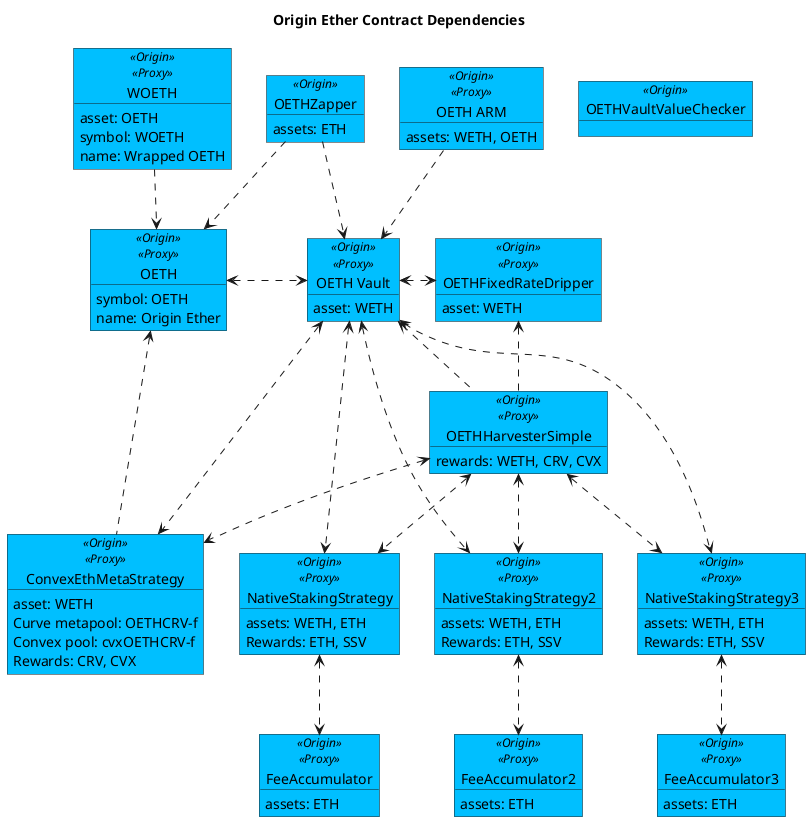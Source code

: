 @startuml

!$originColor = DeepSkyBlue
' !$originColor = WhiteSmoke
!$newColor = LightGreen
!$changedColor = Orange
!$thirdPartyColor = WhiteSmoke

' legend
' blue - Origin
' ' green - new
' ' orange - changed
' white - 3rd Party
' end legend

title "Origin Ether Contract Dependencies"

object "OETHZapper" as zap <<Origin>> #$originColor {
    assets: ETH
}

' object "ARM Router" as router <<Origin>><<Proxy>> #$newColor {
' }

object "OETH ARM" as arm <<Origin>><<Proxy>> #$originColor {
    assets: WETH, OETH
}


object "OETHFixedRateDripper" as drip <<Origin>><<Proxy>> #$originColor {
    asset: WETH
}

object "OETHVaultValueChecker" as checker <<Origin>> #$originColor {
}

object "WOETH" as woeth <<Origin>><<Proxy>> #$originColor {
    asset: OETH
    symbol: WOETH
    name: Wrapped OETH
}

object "OETH" as oeth <<Origin>><<Proxy>> #$originColor {
    symbol: OETH
    name: Origin Ether
}

object "OETH Vault" as oethv <<Origin>><<Proxy>> #$originColor {
asset: WETH
}

object "OETHHarvesterSimple" as harv <<Origin>><<Proxy>> #$originColor {
    rewards: WETH, CRV, CVX
}

' Strategies
object "ConvexEthMetaStrategy" as cvxStrat <<Origin>><<Proxy>> #$originColor {
    asset: WETH
    Curve metapool: OETHCRV-f
    Convex pool: cvxOETHCRV-f
    Rewards: CRV, CVX
}

object "NativeStakingStrategy" as nativeStrat <<Origin>><<Proxy>> #$originColor {
    assets: WETH, ETH
    Rewards: ETH, SSV
}

object "FeeAccumulator" as feeAcc <<Origin>><<Proxy>> #$originColor {
    assets: ETH
}

object "NativeStakingStrategy2" as nativeStrat2 <<Origin>><<Proxy>> #$originColor {
    assets: WETH, ETH
    Rewards: ETH, SSV
}

object "FeeAccumulator2" as feeAcc2 <<Origin>><<Proxy>> #$originColor {
    assets: ETH
}

object "NativeStakingStrategy3" as nativeStrat3 <<Origin>><<Proxy>> #$originColor {
    assets: WETH, ETH
    Rewards: ETH, SSV
}

object "FeeAccumulator3" as feeAcc3 <<Origin>><<Proxy>> #$originColor {
    assets: ETH
}

' ' Oracle
' object "OETHOracleRouter" as oracle <<Origin>> #$originColor {
' pairs:
'     CRV/ETH
'     CVX/ETH 
' }

' ' SushiSwap
' object "UniswapV2Router02" as sushi <<SushiSwap>> {
'     pairs: CRV/ETH, CVX/ETH
' }

' ' Curve
' object "Gauge" as gauge <<Curve>> {
'     asset: OETHCRV-f
'     symbol: OETHCRV-f-gauge
'     name: Curve.fi OETHCRV-f Gauge Deposit
' }
' object "StableSwap" as crvPool <<Curve>> {
'     assets: [ETH, OETH]
'     symbol: OETHCRV-f
'     name: Curve.fi Factory Pool: OETH
' }
' ' Convex
' object "Booster" as cvxBoost <<Convex>> {
' }
' object "BaseRewardPool" as cvxPool <<Convex>> {
' }
' ' object "DepositToken" as cvxPoolLp <<Convex>> {
' '     symbol: cvxOUSD3CRV-f
' '     name: Origin Dollar Convex Deposit
' ' }

' ' SSV
' object "SSV Network" as ssvNet <<SSV>> #$thirdPartyColor {
' assets: ETH, SSV
' }

' ' SSV
' object "SSV Network" as ssvNet <<SSV>> #$thirdPartyColor {
' assets: ETH, SSV
' }

' object "Deposit" as bDep <<Beacon>> #$thirdPartyColor {
' assets: ETH
' }


' ' Assets
' object "WETH9" as weth <<Dapphub>> {
'     symbol: WETH
'     name: Wrapped Ether
' }

' ' Rewards 
' object "ConvexToken" as cvx <<Convex>> {
'     symbol: CVX
'     name: Convex Token
' }

' object "Curve DAO Token" as crv <<Convex>> {
'     symbol: CRV
'     name: Curve DAO Token
' }

zap ..> oeth
zap ..> oethv
' zap .....> weth

' router ..> arm
arm ..> oethv

' drip .....> weth
oethv <.> drip

' checker ..> oeth
' checker ..> oethv

oethv <.. harv 
drip <.. harv 
' harv ...> sushi
' harv ...> cvx
' harv ...> crv

woeth ..> oeth
oeth <.> oethv
' oethv ..> oracle
' oracle ...> chain

' Convex ETH Metapool Strategy
harv <..> cvxStrat
oethv <...> cvxStrat
oeth <... cvxStrat

harv <..> nativeStrat
oethv <...> nativeStrat
nativeStrat <..> feeAcc
' nativeStrat ..> ssvNet
' nativeStrat ..> bDep

harv <..> nativeStrat2
oethv <...> nativeStrat2
nativeStrat2 <..> feeAcc2
' nativeStrat2 ...> ssvNet
' nativeStrat2 ...> bDep


harv <..> nativeStrat3
oethv <...> nativeStrat3
nativeStrat3 <..> feeAcc3
' nativeStrat2 ...> ssvNet
' nativeStrat2 ...> bDep

' cvxStrat ...> crvPool
' cvxStrat ....> cvxPool
' cvxStrat ...> cvxBoost
' cvxStrat ...> weth
' cvxStrat ...> cvx
' cvxStrat ...> crv
' cvxPool ..> cvxPoolLp
' cvxPool ..> crv
' gauge <. cvxPool
' crvPool <.. gauge
' oeth <... crvPool
' cvxBoost ..> cvxPool

' ' Vault to Assets
' oethv ....> weth

@enduml